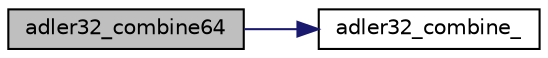 digraph G
{
  edge [fontname="Helvetica",fontsize="10",labelfontname="Helvetica",labelfontsize="10"];
  node [fontname="Helvetica",fontsize="10",shape=record];
  rankdir="LR";
  Node1 [label="adler32_combine64",height=0.2,width=0.4,color="black", fillcolor="grey75", style="filled" fontcolor="black"];
  Node1 -> Node2 [color="midnightblue",fontsize="10",style="solid",fontname="Helvetica"];
  Node2 [label="adler32_combine_",height=0.2,width=0.4,color="black", fillcolor="white", style="filled",URL="$adler32_8c.html#adca6931a2239061c7a6d2c0a05600a05"];
}
